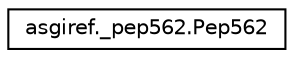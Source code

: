 digraph "Graphical Class Hierarchy"
{
 // LATEX_PDF_SIZE
  edge [fontname="Helvetica",fontsize="10",labelfontname="Helvetica",labelfontsize="10"];
  node [fontname="Helvetica",fontsize="10",shape=record];
  rankdir="LR";
  Node0 [label="asgiref._pep562.Pep562",height=0.2,width=0.4,color="black", fillcolor="white", style="filled",URL="$classasgiref_1_1__pep562_1_1_pep562.html",tooltip=" "];
}
